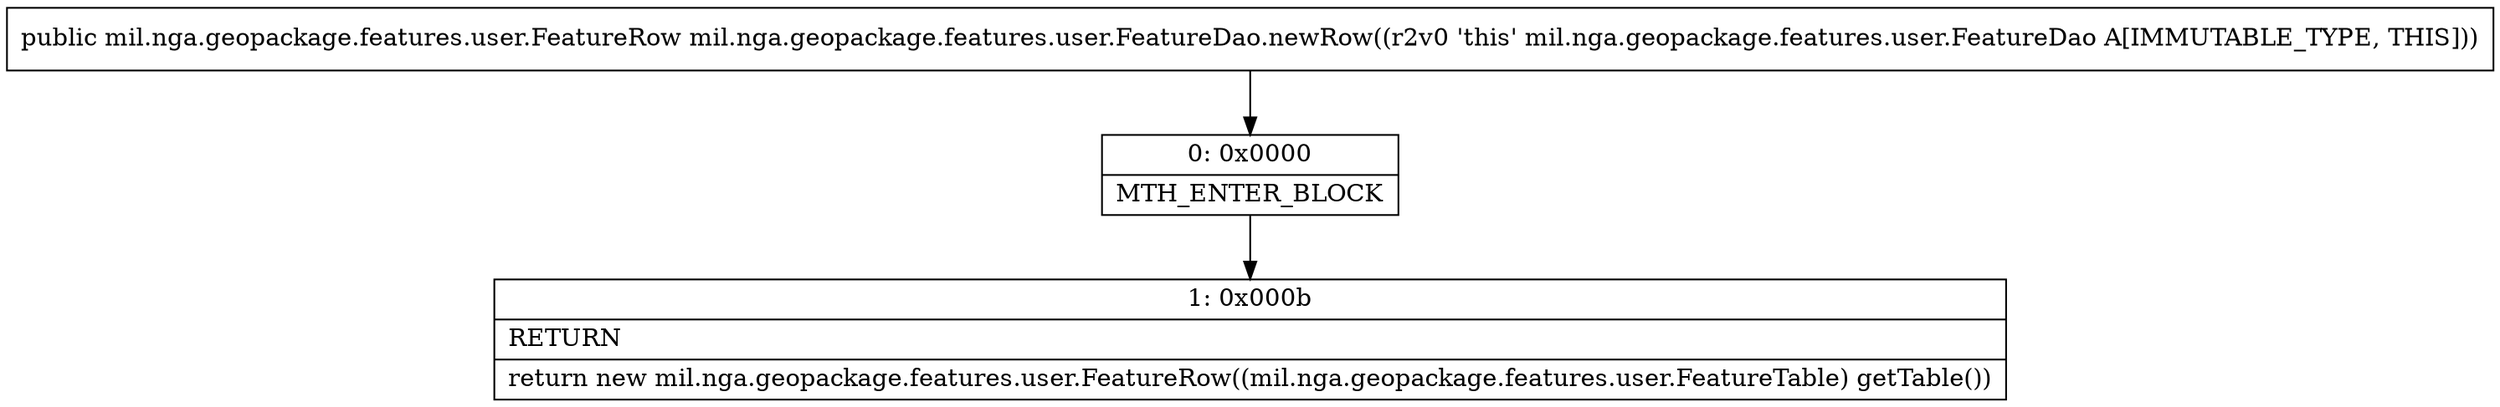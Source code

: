 digraph "CFG formil.nga.geopackage.features.user.FeatureDao.newRow()Lmil\/nga\/geopackage\/features\/user\/FeatureRow;" {
Node_0 [shape=record,label="{0\:\ 0x0000|MTH_ENTER_BLOCK\l}"];
Node_1 [shape=record,label="{1\:\ 0x000b|RETURN\l|return new mil.nga.geopackage.features.user.FeatureRow((mil.nga.geopackage.features.user.FeatureTable) getTable())\l}"];
MethodNode[shape=record,label="{public mil.nga.geopackage.features.user.FeatureRow mil.nga.geopackage.features.user.FeatureDao.newRow((r2v0 'this' mil.nga.geopackage.features.user.FeatureDao A[IMMUTABLE_TYPE, THIS])) }"];
MethodNode -> Node_0;
Node_0 -> Node_1;
}

